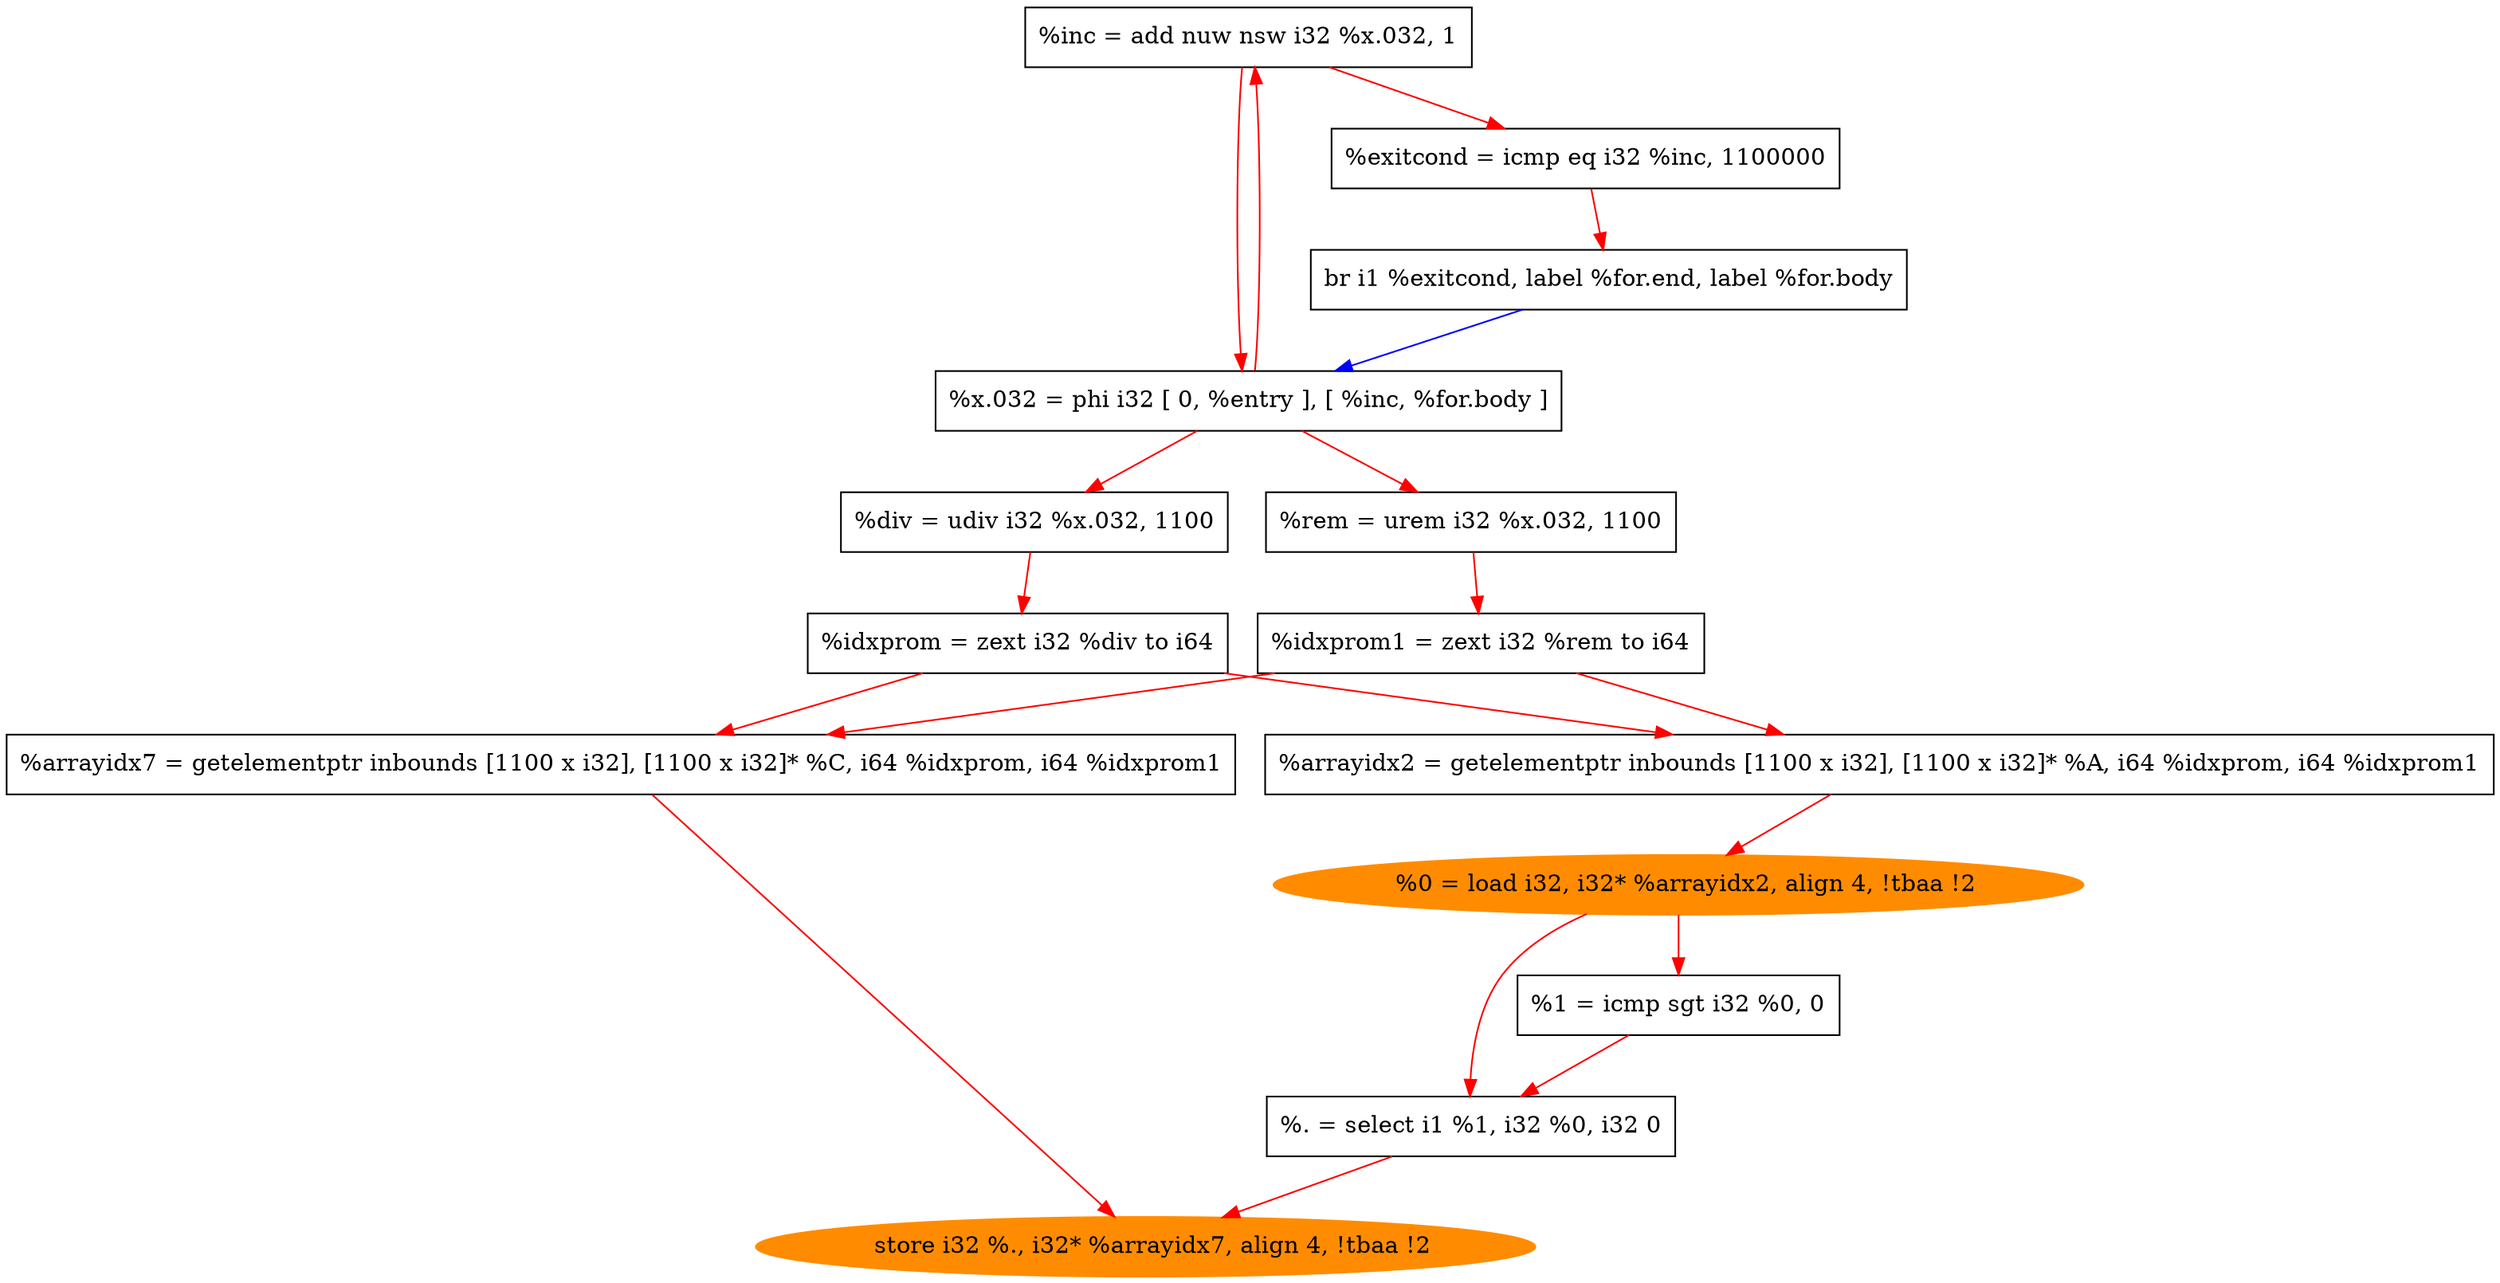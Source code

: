 digraph "DFG for'kernel' function" {
	Node0x633b2a5cff50[shape=record, label="  %inc = add nuw nsw i32 %x.032, 1"];
	Node0x633b2a5cf1b0[shape=record, label="  %exitcond = icmp eq i32 %inc, 1100000"];
	Node0x633b2a5d7c98[shape=record, label="  br i1 %exitcond, label %for.end, label %for.body"];
	Node0x633b2a5d71d8[shape=record, label="  %x.032 = phi i32 [ 0, %entry ], [ %inc, %for.body ]"];
	Node0x633b2a5d01f0[shape=record, label="  %div = udiv i32 %x.032, 1100"];
	Node0x633b2a5cf850[shape=record, label="  %rem = urem i32 %x.032, 1100"];
	Node0x633b2a5d7988[shape=record, label="  %idxprom = zext i32 %div to i64"];
	Node0x633b2a5d79e8[shape=record, label="  %idxprom1 = zext i32 %rem to i64"];
	Node0x633b2a5d7a78[shape=record, label="  %arrayidx2 = getelementptr inbounds [1100 x i32], [1100 x i32]* %A, i64 %idxprom, i64 %idxprom1"];
	Node0x633b2a5d7b78[shape=record, label="  %arrayidx7 = getelementptr inbounds [1100 x i32], [1100 x i32]* %C, i64 %idxprom, i64 %idxprom1"];
	Node0x633b2a5d7ae8[shape=oval, color=darkorange, style=filled, label="  %0 = load i32, i32* %arrayidx2, align 4, !tbaa !2"];
	Node0x633b2a5cfee0[shape=record, label="  %1 = icmp sgt i32 %0, 0"];
	Node0x633b2a558f78[shape=record, label="  %. = select i1 %1, i32 %0, i32 0"];
	Node0x633b2a5d7c00[shape=oval, color=darkorange, style=filled, label="  store i32 %., i32* %arrayidx7, align 4, !tbaa !2"];
edge [color=blue]
	Node0x633b2a5d7c98 -> Node0x633b2a5d71d8
edge [color=red]
	Node0x633b2a5cff50 -> Node0x633b2a5d71d8
	Node0x633b2a5d71d8 -> Node0x633b2a5d01f0
	Node0x633b2a5d71d8 -> Node0x633b2a5cf850
	Node0x633b2a5d01f0 -> Node0x633b2a5d7988
	Node0x633b2a5cf850 -> Node0x633b2a5d79e8
	Node0x633b2a5d7988 -> Node0x633b2a5d7a78
	Node0x633b2a5d79e8 -> Node0x633b2a5d7a78
	Node0x633b2a5d7a78 -> Node0x633b2a5d7ae8
	Node0x633b2a5d7988 -> Node0x633b2a5d7b78
	Node0x633b2a5d79e8 -> Node0x633b2a5d7b78
	Node0x633b2a5d7ae8 -> Node0x633b2a5cfee0
	Node0x633b2a5cfee0 -> Node0x633b2a558f78
	Node0x633b2a5d7ae8 -> Node0x633b2a558f78
	Node0x633b2a558f78 -> Node0x633b2a5d7c00
	Node0x633b2a5d7b78 -> Node0x633b2a5d7c00
	Node0x633b2a5d71d8 -> Node0x633b2a5cff50
	Node0x633b2a5cff50 -> Node0x633b2a5cf1b0
	Node0x633b2a5cf1b0 -> Node0x633b2a5d7c98
}
